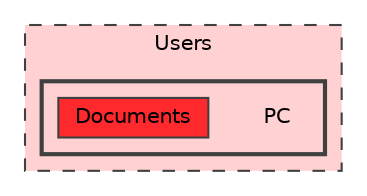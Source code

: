 digraph "C:/Users/PC"
{
 // LATEX_PDF_SIZE
  bgcolor="transparent";
  edge [fontname=Helvetica,fontsize=10,labelfontname=Helvetica,labelfontsize=10];
  node [fontname=Helvetica,fontsize=10,shape=box,height=0.2,width=0.4];
  compound=true
  subgraph clusterdir_d522931ffa1371640980b621734a4381 {
    graph [ bgcolor="#ffd1d2", pencolor="grey25", label="Users", fontname=Helvetica,fontsize=10 style="filled,dashed", URL="dir_d522931ffa1371640980b621734a4381.html",tooltip=""]
  subgraph clusterdir_87660d38d1258a12d24e7500daacb66b {
    graph [ bgcolor="#ffd1d2", pencolor="grey25", label="", fontname=Helvetica,fontsize=10 style="filled,bold", URL="dir_87660d38d1258a12d24e7500daacb66b.html",tooltip=""]
    dir_87660d38d1258a12d24e7500daacb66b [shape=plaintext, label="PC"];
  dir_fed9e34e0852fa13cca0758a16d254ce [label="Documents", fillcolor="#fe292d", color="grey25", style="filled", URL="dir_fed9e34e0852fa13cca0758a16d254ce.html",tooltip=""];
  }
  }
}
